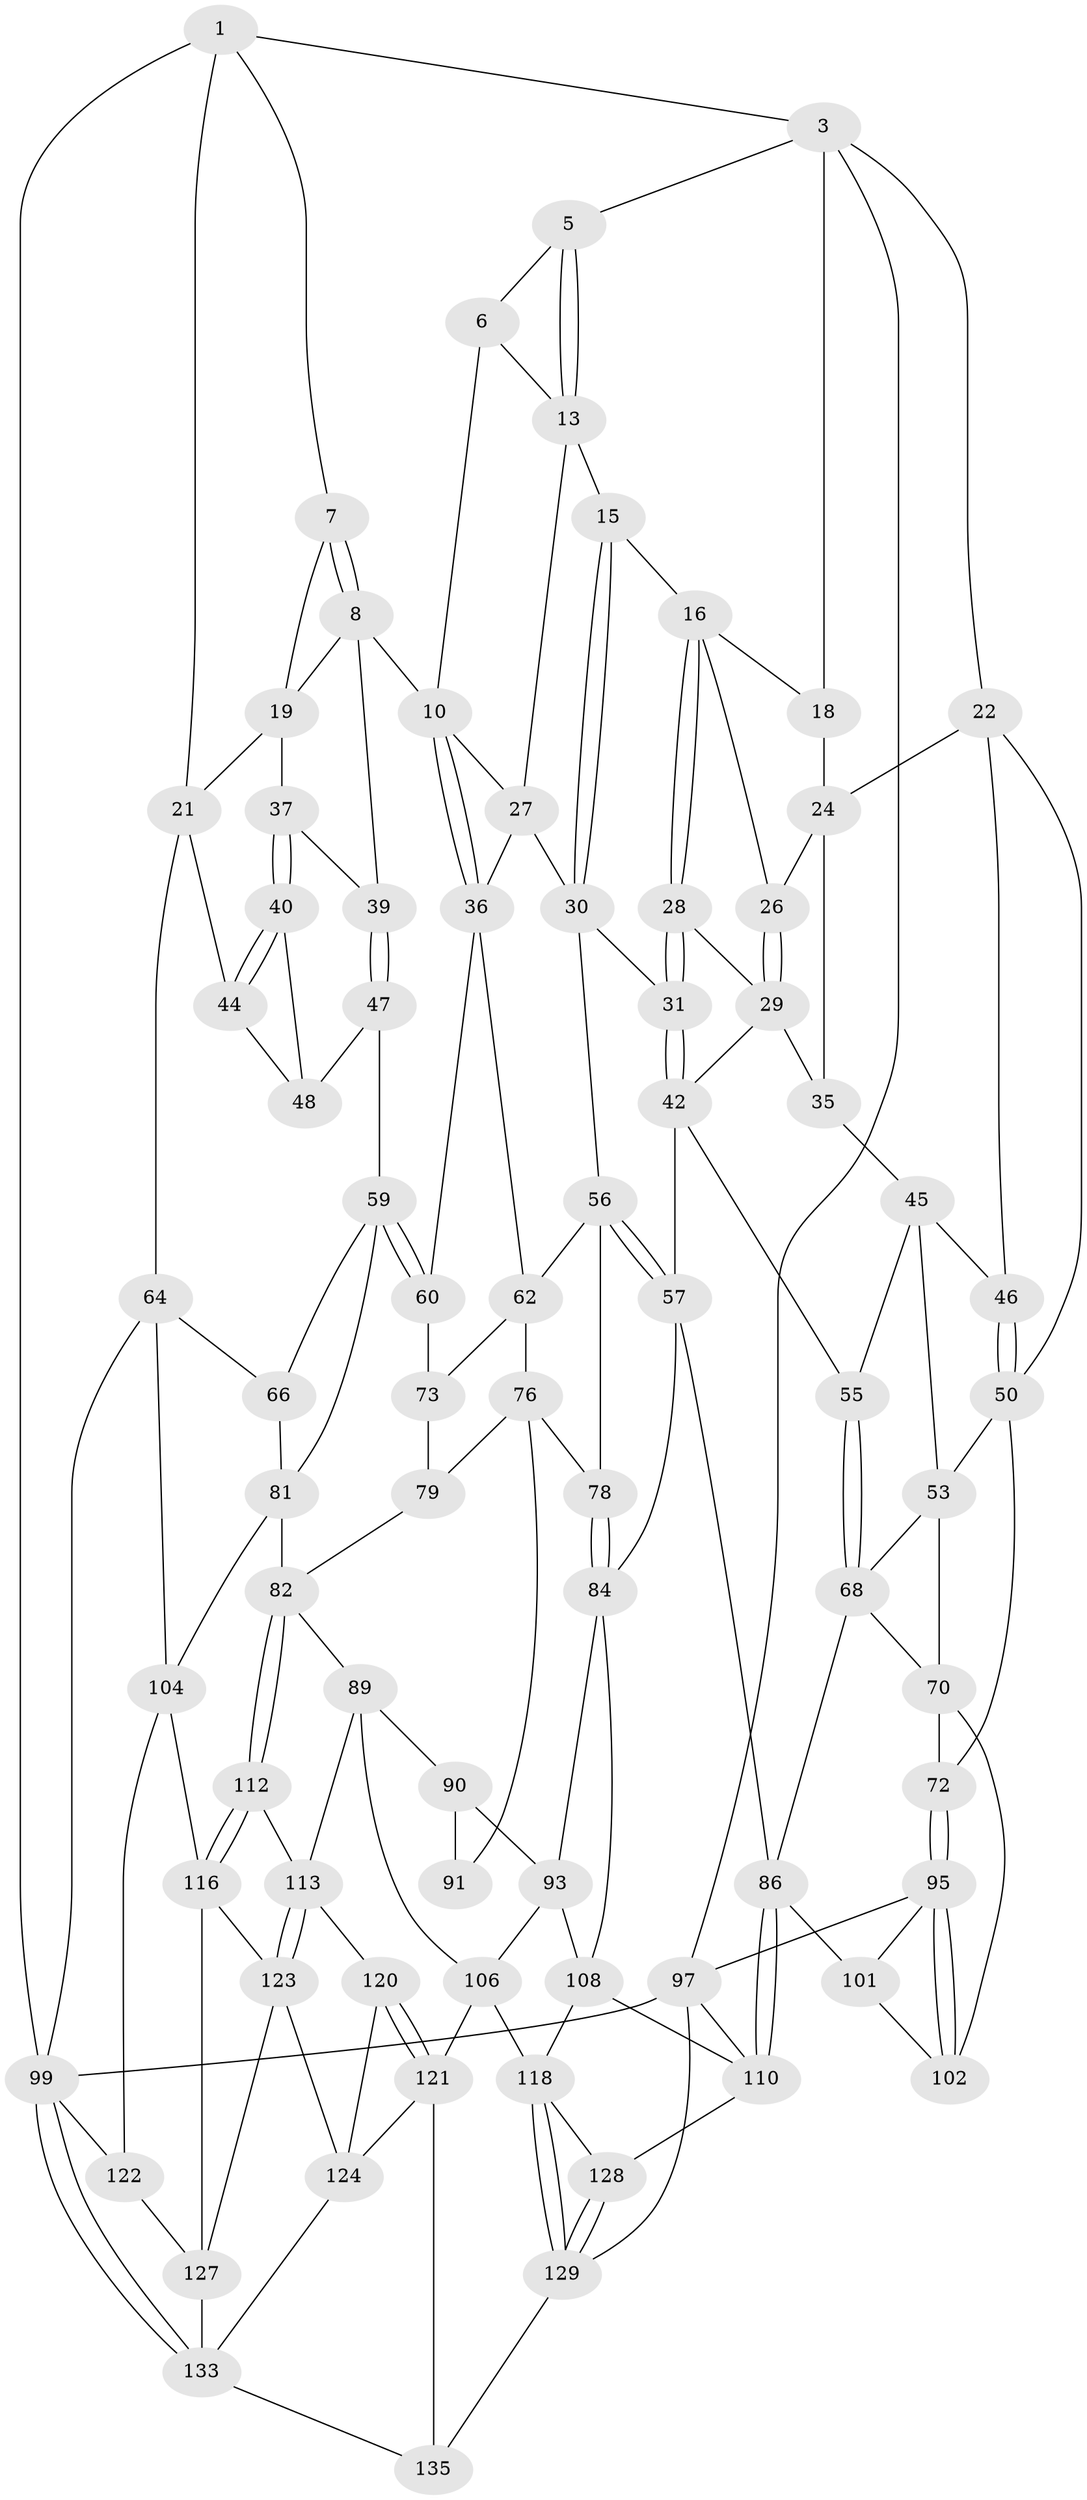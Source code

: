 // original degree distribution, {3: 0.014705882352941176, 6: 0.20588235294117646, 5: 0.5588235294117647, 4: 0.22058823529411764}
// Generated by graph-tools (version 1.1) at 2025/11/02/27/25 16:11:54]
// undirected, 80 vertices, 171 edges
graph export_dot {
graph [start="1"]
  node [color=gray90,style=filled];
  1 [pos="+0.7409996223964271+0",super="+2"];
  3 [pos="+0+0",super="+4"];
  5 [pos="+0.3917253511689643+0"];
  6 [pos="+0.6536570350557342+0",super="+12"];
  7 [pos="+0.7617522327529638+0"];
  8 [pos="+0.7589184230421441+0.16018936849487433",super="+9"];
  10 [pos="+0.713390343415785+0.22775670375416726",super="+11"];
  13 [pos="+0.47471200957297727+0.07818388519423185",super="+14"];
  15 [pos="+0.4061311969723654+0.14636029962852404"];
  16 [pos="+0.3783002467520784+0.14041512805787038",super="+17"];
  18 [pos="+0.3249080552923632+0"];
  19 [pos="+0.8685560975365102+0.09372673006525035",super="+20"];
  21 [pos="+1+0",super="+43"];
  22 [pos="+0+0",super="+23"];
  24 [pos="+0.022444665881211155+0.11136570083062412",super="+25"];
  26 [pos="+0.23291000075700752+0.15670977320511562"];
  27 [pos="+0.4858658223675451+0.1771973551390287",super="+32"];
  28 [pos="+0.3521900219035204+0.1590256361169604"];
  29 [pos="+0.2614121170582085+0.19103738684598046",super="+34"];
  30 [pos="+0.3994974902920308+0.2720870333690177",super="+33"];
  31 [pos="+0.37148526647321056+0.27886754206373104"];
  35 [pos="+0.18723404389851672+0.2436184211198619"];
  36 [pos="+0.6517554837216835+0.304825164914658",super="+61"];
  37 [pos="+1+0.0791883759354684",super="+38"];
  39 [pos="+0.761462986274243+0.23056775444123376"];
  40 [pos="+0.9729932007829819+0.2800726405632325",super="+41"];
  42 [pos="+0.27595916048406816+0.33274529037206035",super="+54"];
  44 [pos="+1+0.3423053475138213"];
  45 [pos="+0.09595776312580884+0.26576983278746213",super="+52"];
  46 [pos="+0.08564626903918601+0.25200534072836467"];
  47 [pos="+0.8506176609328704+0.31198467132313756",super="+58"];
  48 [pos="+0.9199136171852578+0.2940047466667843",super="+49"];
  50 [pos="+0.012347940161413285+0.3827395965733569",super="+51"];
  53 [pos="+0.030425915342666615+0.38633622726389394",super="+69"];
  55 [pos="+0.23932447834644618+0.3876636486241585"];
  56 [pos="+0.44587916947847694+0.3903509744220833",super="+63"];
  57 [pos="+0.35039650127844957+0.44945210582027256",super="+85"];
  59 [pos="+0.8726655109539877+0.4827308239858663",super="+67"];
  60 [pos="+0.7663663327721558+0.44729964571171793"];
  62 [pos="+0.6330642465371878+0.354468391313851",super="+75"];
  64 [pos="+1+0.5744451184673005",super="+65"];
  66 [pos="+0.9269914158801252+0.5312443365414465"];
  68 [pos="+0.17802617729980705+0.4452162528037486",super="+88"];
  70 [pos="+0.004925910022154764+0.5217904482796287",super="+71"];
  72 [pos="+0+0.5668183660298256"];
  73 [pos="+0.7300089965435681+0.48093384893114927",super="+74"];
  76 [pos="+0.6200501903279025+0.5166350855596122",super="+77"];
  78 [pos="+0.5582574844994321+0.482572496877521"];
  79 [pos="+0.6632845948101016+0.5315457951778276",super="+80"];
  81 [pos="+0.8044040601482092+0.6118228392931415",super="+103"];
  82 [pos="+0.7529546150886229+0.641693820817296",super="+83"];
  84 [pos="+0.4303909652861711+0.5713264984750058",super="+94"];
  86 [pos="+0.21694654328703916+0.6648473234177953",super="+87"];
  89 [pos="+0.6833049813454143+0.6210713784411361",super="+105"];
  90 [pos="+0.6488622459313896+0.6139381408841188",super="+92"];
  91 [pos="+0.5981822663657539+0.5385763876673282"];
  93 [pos="+0.5200455675633613+0.6561699427030098",super="+107"];
  95 [pos="+0+0.5970220762382961",super="+96"];
  97 [pos="+0+0.9913691752328715",super="+98"];
  99 [pos="+1+1",super="+100"];
  101 [pos="+0.13401154958295322+0.6075217914146563"];
  102 [pos="+0.110253962490467+0.5989153742094914"];
  104 [pos="+0.9222183024530559+0.7365972514871584",super="+115"];
  106 [pos="+0.5400695605596386+0.7065422371605868",super="+117"];
  108 [pos="+0.35956616745131414+0.7773217698652375",super="+109"];
  110 [pos="+0.21675711266126665+0.6837226567323544",super="+111"];
  112 [pos="+0.7436291477313409+0.7480272685370148"];
  113 [pos="+0.7014320255469307+0.7805560949077955",super="+114"];
  116 [pos="+0.8505779954165104+0.7984929122666934",super="+125"];
  118 [pos="+0.34453941179071507+0.8301177972164913",super="+119"];
  120 [pos="+0.5405887460362027+0.8788995279248747"];
  121 [pos="+0.47033947807120974+0.9162672087684368",super="+131"];
  122 [pos="+1+0.8523134278884272"];
  123 [pos="+0.6896484809756284+0.8704538728852267",super="+126"];
  124 [pos="+0.6709160519119101+0.8906266928112188",super="+130"];
  127 [pos="+0.9184813222726503+0.9206746604817715",super="+132"];
  128 [pos="+0.18439843476747295+0.8780315049478498"];
  129 [pos="+0.25914347751284444+1",super="+136"];
  133 [pos="+0.7744858262650177+1",super="+134"];
  135 [pos="+0.4605232286095465+1"];
  1 -- 7;
  1 -- 3;
  1 -- 99;
  1 -- 21;
  3 -- 22;
  3 -- 18;
  3 -- 5;
  3 -- 97;
  5 -- 6;
  5 -- 13;
  5 -- 13;
  6 -- 10;
  6 -- 13;
  7 -- 8;
  7 -- 8;
  7 -- 19;
  8 -- 19;
  8 -- 10;
  8 -- 39;
  10 -- 36;
  10 -- 36;
  10 -- 27;
  13 -- 27;
  13 -- 15;
  15 -- 16;
  15 -- 30;
  15 -- 30;
  16 -- 28;
  16 -- 28;
  16 -- 18;
  16 -- 26;
  18 -- 24;
  19 -- 21;
  19 -- 37;
  21 -- 64;
  21 -- 44;
  22 -- 24;
  22 -- 46;
  22 -- 50;
  24 -- 35;
  24 -- 26;
  26 -- 29;
  26 -- 29;
  27 -- 36;
  27 -- 30;
  28 -- 29;
  28 -- 31;
  28 -- 31;
  29 -- 42;
  29 -- 35;
  30 -- 31;
  30 -- 56;
  31 -- 42;
  31 -- 42;
  35 -- 45;
  36 -- 62;
  36 -- 60;
  37 -- 40 [weight=2];
  37 -- 40;
  37 -- 39;
  39 -- 47;
  39 -- 47;
  40 -- 44;
  40 -- 44;
  40 -- 48;
  42 -- 57;
  42 -- 55;
  44 -- 48;
  45 -- 46;
  45 -- 53;
  45 -- 55;
  46 -- 50;
  46 -- 50;
  47 -- 48 [weight=2];
  47 -- 59;
  50 -- 53;
  50 -- 72;
  53 -- 68;
  53 -- 70;
  55 -- 68;
  55 -- 68;
  56 -- 57;
  56 -- 57;
  56 -- 78;
  56 -- 62;
  57 -- 84;
  57 -- 86;
  59 -- 60;
  59 -- 60;
  59 -- 81;
  59 -- 66;
  60 -- 73;
  62 -- 73;
  62 -- 76;
  64 -- 99;
  64 -- 66;
  64 -- 104;
  66 -- 81;
  68 -- 86;
  68 -- 70;
  70 -- 72;
  70 -- 102;
  72 -- 95;
  72 -- 95;
  73 -- 79 [weight=2];
  76 -- 79;
  76 -- 91;
  76 -- 78;
  78 -- 84;
  78 -- 84;
  79 -- 82;
  81 -- 82;
  81 -- 104;
  82 -- 112;
  82 -- 112;
  82 -- 89;
  84 -- 108;
  84 -- 93;
  86 -- 110;
  86 -- 110;
  86 -- 101;
  89 -- 90;
  89 -- 106;
  89 -- 113;
  90 -- 91 [weight=2];
  90 -- 93;
  93 -- 106;
  93 -- 108;
  95 -- 102;
  95 -- 102;
  95 -- 97;
  95 -- 101;
  97 -- 110;
  97 -- 99;
  97 -- 129;
  99 -- 133;
  99 -- 133;
  99 -- 122;
  101 -- 102;
  104 -- 122;
  104 -- 116;
  106 -- 121;
  106 -- 118;
  108 -- 110;
  108 -- 118;
  110 -- 128;
  112 -- 113;
  112 -- 116;
  112 -- 116;
  113 -- 123;
  113 -- 123;
  113 -- 120;
  116 -- 127;
  116 -- 123;
  118 -- 129;
  118 -- 129;
  118 -- 128;
  120 -- 121;
  120 -- 121;
  120 -- 124;
  121 -- 124;
  121 -- 135;
  122 -- 127;
  123 -- 124;
  123 -- 127;
  124 -- 133;
  127 -- 133;
  128 -- 129;
  128 -- 129;
  129 -- 135;
  133 -- 135;
}
